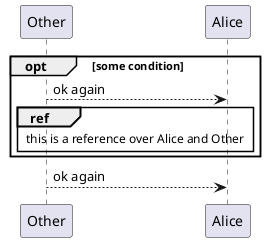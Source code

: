 {
  "sha1": "8qq1882n7ki0rg1byktth61uw2zrkqq",
  "insertion": {
    "when": "2024-05-30T20:48:21.494Z",
    "user": "plantuml@gmail.com"
  }
}
@startuml
opt some condition
Other --> Alice : ok again
ref over Alice, Other : this is a reference over Alice and Other
end opt
Other --> Alice : ok again
@enduml

